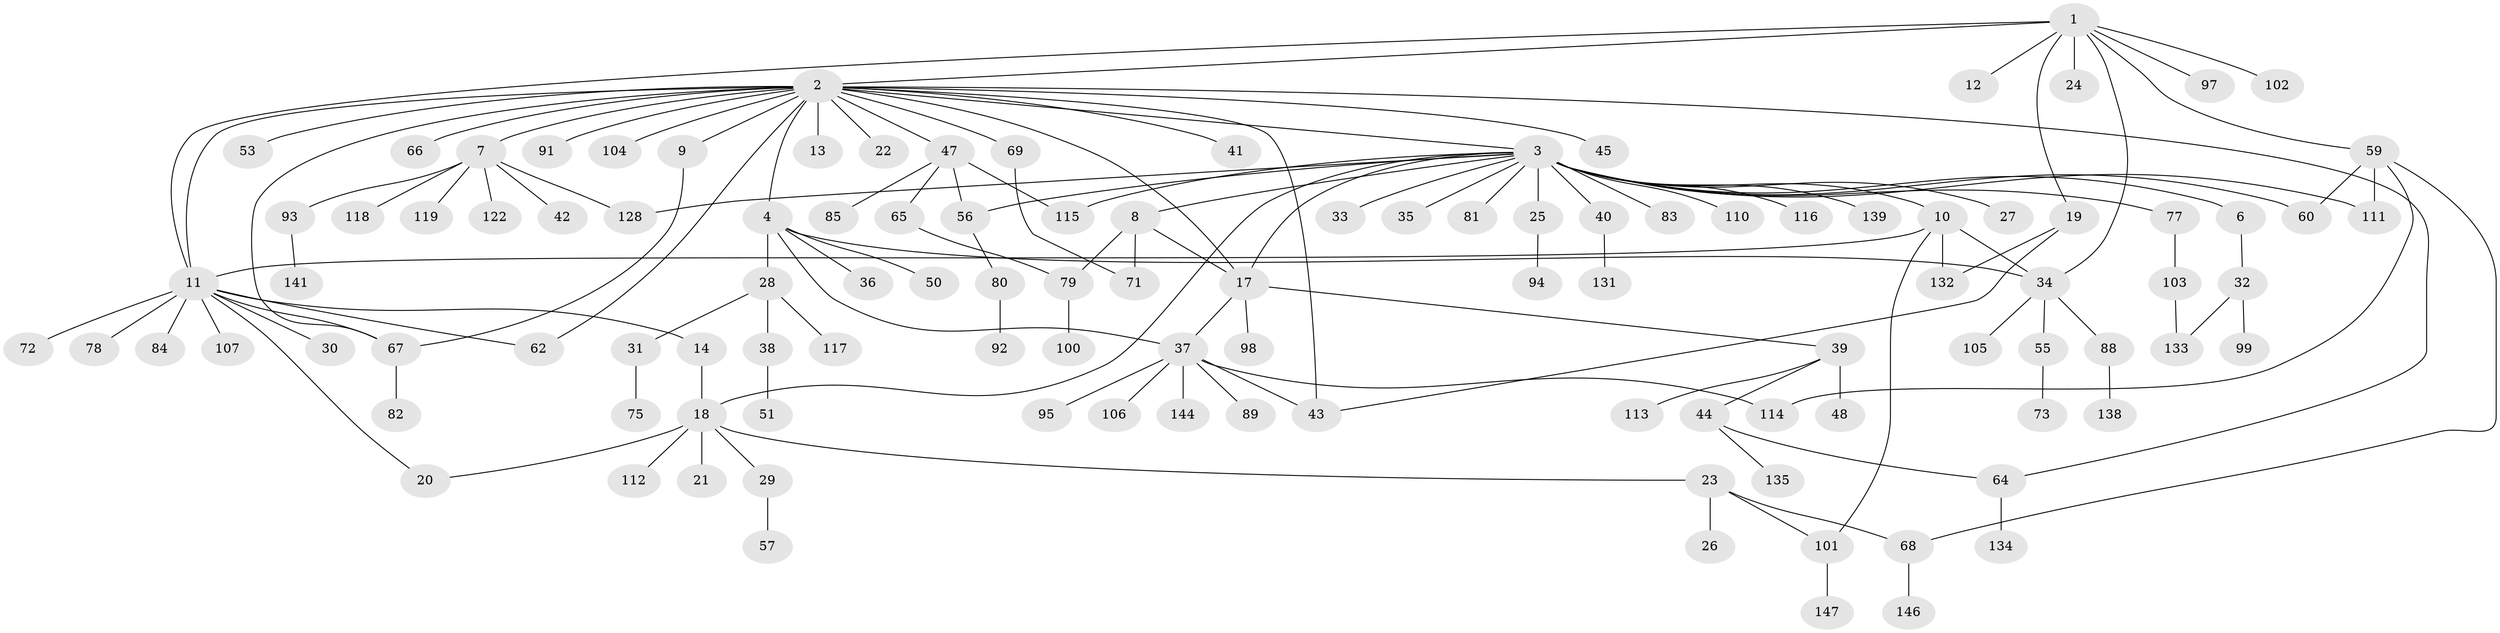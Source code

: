 // original degree distribution, {10: 0.02040816326530612, 22: 0.006802721088435374, 14: 0.006802721088435374, 7: 0.013605442176870748, 2: 0.272108843537415, 6: 0.013605442176870748, 5: 0.02040816326530612, 4: 0.061224489795918366, 1: 0.4965986394557823, 8: 0.006802721088435374, 3: 0.07482993197278912, 9: 0.006802721088435374}
// Generated by graph-tools (version 1.1) at 2025/11/02/27/25 16:11:15]
// undirected, 113 vertices, 139 edges
graph export_dot {
graph [start="1"]
  node [color=gray90,style=filled];
  1 [super="+108"];
  2 [super="+136"];
  3 [super="+5"];
  4 [super="+121"];
  6;
  7 [super="+96"];
  8 [super="+15"];
  9;
  10 [super="+137"];
  11 [super="+49"];
  12 [super="+16"];
  13;
  14;
  17 [super="+46"];
  18 [super="+63"];
  19 [super="+90"];
  20 [super="+74"];
  21;
  22;
  23;
  24;
  25;
  26;
  27 [super="+124"];
  28 [super="+54"];
  29 [super="+126"];
  30;
  31;
  32;
  33;
  34;
  35;
  36 [super="+58"];
  37 [super="+130"];
  38;
  39;
  40;
  41;
  42;
  43;
  44;
  45 [super="+140"];
  47 [super="+52"];
  48;
  50;
  51;
  53;
  55 [super="+61"];
  56 [super="+87"];
  57 [super="+143"];
  59 [super="+86"];
  60;
  62;
  64 [super="+76"];
  65;
  66;
  67 [super="+142"];
  68 [super="+70"];
  69;
  71;
  72;
  73;
  75;
  77;
  78;
  79;
  80;
  81;
  82;
  83;
  84 [super="+123"];
  85;
  88;
  89;
  91;
  92;
  93;
  94 [super="+145"];
  95;
  97;
  98;
  99;
  100;
  101 [super="+129"];
  102 [super="+125"];
  103 [super="+120"];
  104;
  105 [super="+109"];
  106;
  107;
  110;
  111;
  112;
  113;
  114;
  115;
  116;
  117 [super="+127"];
  118;
  119;
  122;
  128;
  131;
  132;
  133;
  134;
  135;
  138;
  139;
  141;
  144;
  146;
  147;
  1 -- 2;
  1 -- 11;
  1 -- 12;
  1 -- 19;
  1 -- 24;
  1 -- 34;
  1 -- 59;
  1 -- 97;
  1 -- 102;
  2 -- 3;
  2 -- 4;
  2 -- 7;
  2 -- 9;
  2 -- 13;
  2 -- 17;
  2 -- 22;
  2 -- 41;
  2 -- 43;
  2 -- 45;
  2 -- 47;
  2 -- 53;
  2 -- 62;
  2 -- 64;
  2 -- 66;
  2 -- 69;
  2 -- 91;
  2 -- 104;
  2 -- 11;
  2 -- 67;
  3 -- 6;
  3 -- 10;
  3 -- 17;
  3 -- 18;
  3 -- 27;
  3 -- 33;
  3 -- 35;
  3 -- 56;
  3 -- 81;
  3 -- 111;
  3 -- 116;
  3 -- 128;
  3 -- 8;
  3 -- 40;
  3 -- 139;
  3 -- 77;
  3 -- 110;
  3 -- 83;
  3 -- 115;
  3 -- 25;
  3 -- 60;
  4 -- 28;
  4 -- 34;
  4 -- 36;
  4 -- 37;
  4 -- 50;
  6 -- 32;
  7 -- 42;
  7 -- 93;
  7 -- 118;
  7 -- 122;
  7 -- 128;
  7 -- 119;
  8 -- 17;
  8 -- 71;
  8 -- 79;
  9 -- 67;
  10 -- 34;
  10 -- 132;
  10 -- 11;
  10 -- 101;
  11 -- 14;
  11 -- 20;
  11 -- 30;
  11 -- 62;
  11 -- 67;
  11 -- 84;
  11 -- 107;
  11 -- 72;
  11 -- 78;
  14 -- 18;
  17 -- 37;
  17 -- 39;
  17 -- 98;
  18 -- 20;
  18 -- 21;
  18 -- 23;
  18 -- 29;
  18 -- 112;
  19 -- 43;
  19 -- 132;
  23 -- 26;
  23 -- 68;
  23 -- 101;
  25 -- 94;
  28 -- 31;
  28 -- 38;
  28 -- 117;
  29 -- 57;
  31 -- 75;
  32 -- 99;
  32 -- 133;
  34 -- 55;
  34 -- 88;
  34 -- 105;
  37 -- 43;
  37 -- 89;
  37 -- 95;
  37 -- 106;
  37 -- 114;
  37 -- 144;
  38 -- 51;
  39 -- 44;
  39 -- 48;
  39 -- 113;
  40 -- 131;
  44 -- 135;
  44 -- 64;
  47 -- 56;
  47 -- 65;
  47 -- 115;
  47 -- 85;
  55 -- 73;
  56 -- 80;
  59 -- 60;
  59 -- 68;
  59 -- 114;
  59 -- 111;
  64 -- 134;
  65 -- 79;
  67 -- 82;
  68 -- 146;
  69 -- 71;
  77 -- 103;
  79 -- 100;
  80 -- 92;
  88 -- 138;
  93 -- 141;
  101 -- 147;
  103 -- 133;
}
